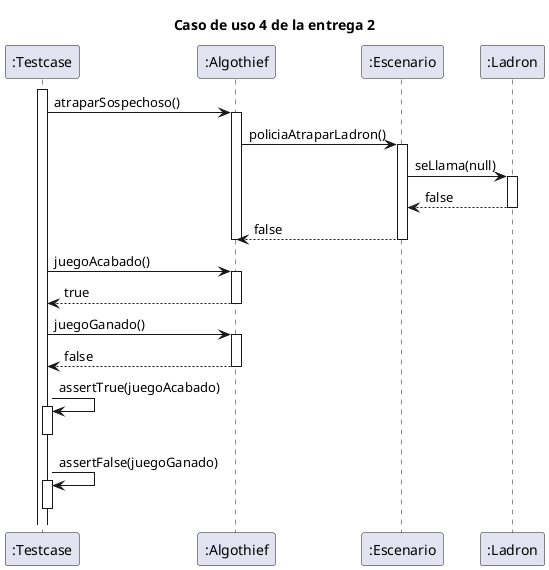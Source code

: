 @startuml

title "Caso de uso 4 de la entrega 2"

participant ":Testcase" as testcase
participant ":Algothief" as algothief

participant ":Escenario" as escenario
participant ":Ladron" as ladron


activate testcase
testcase -> algothief: atraparSospechoso()
    activate algothief
    algothief -> escenario: policiaAtraparLadron()
        activate escenario
        escenario -> ladron: seLlama(null)
            activate ladron
            return false
        return false
    deactivate algothief

testcase -> algothief: juegoAcabado()
    activate algothief
    return true

testcase -> algothief: juegoGanado()
    activate algothief
    return false

testcase -> testcase: assertTrue(juegoAcabado)
activate testcase
deactivate testcase

testcase -> testcase: assertFalse(juegoGanado)
activate testcase
deactivate testcase

@enduml
